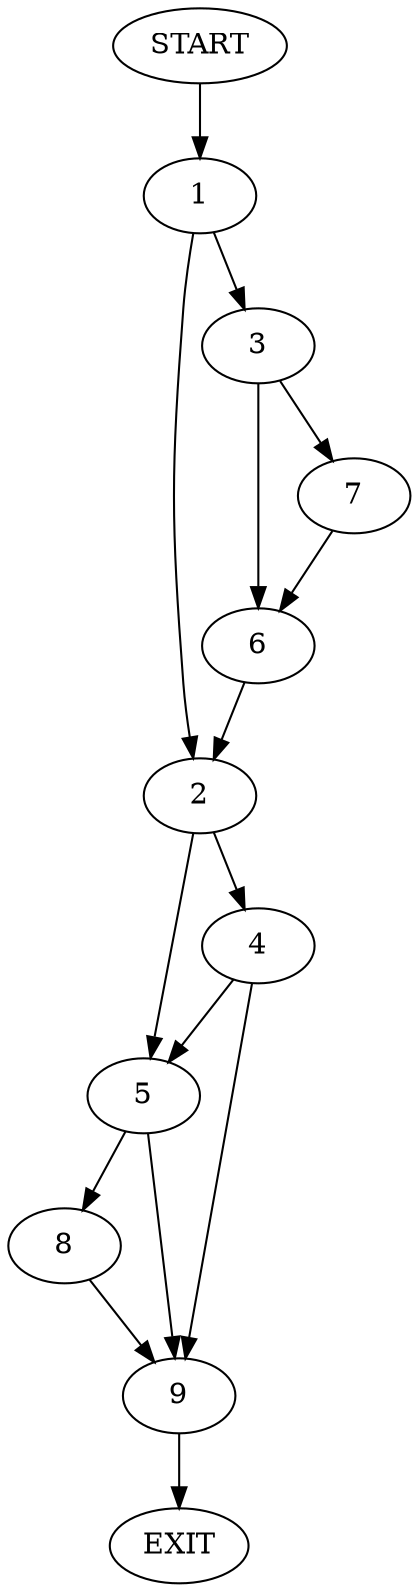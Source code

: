 digraph {
0 [label="START"]
10 [label="EXIT"]
0 -> 1
1 -> 2
1 -> 3
2 -> 4
2 -> 5
3 -> 6
3 -> 7
6 -> 2
7 -> 6
5 -> 8
5 -> 9
4 -> 9
4 -> 5
9 -> 10
8 -> 9
}
